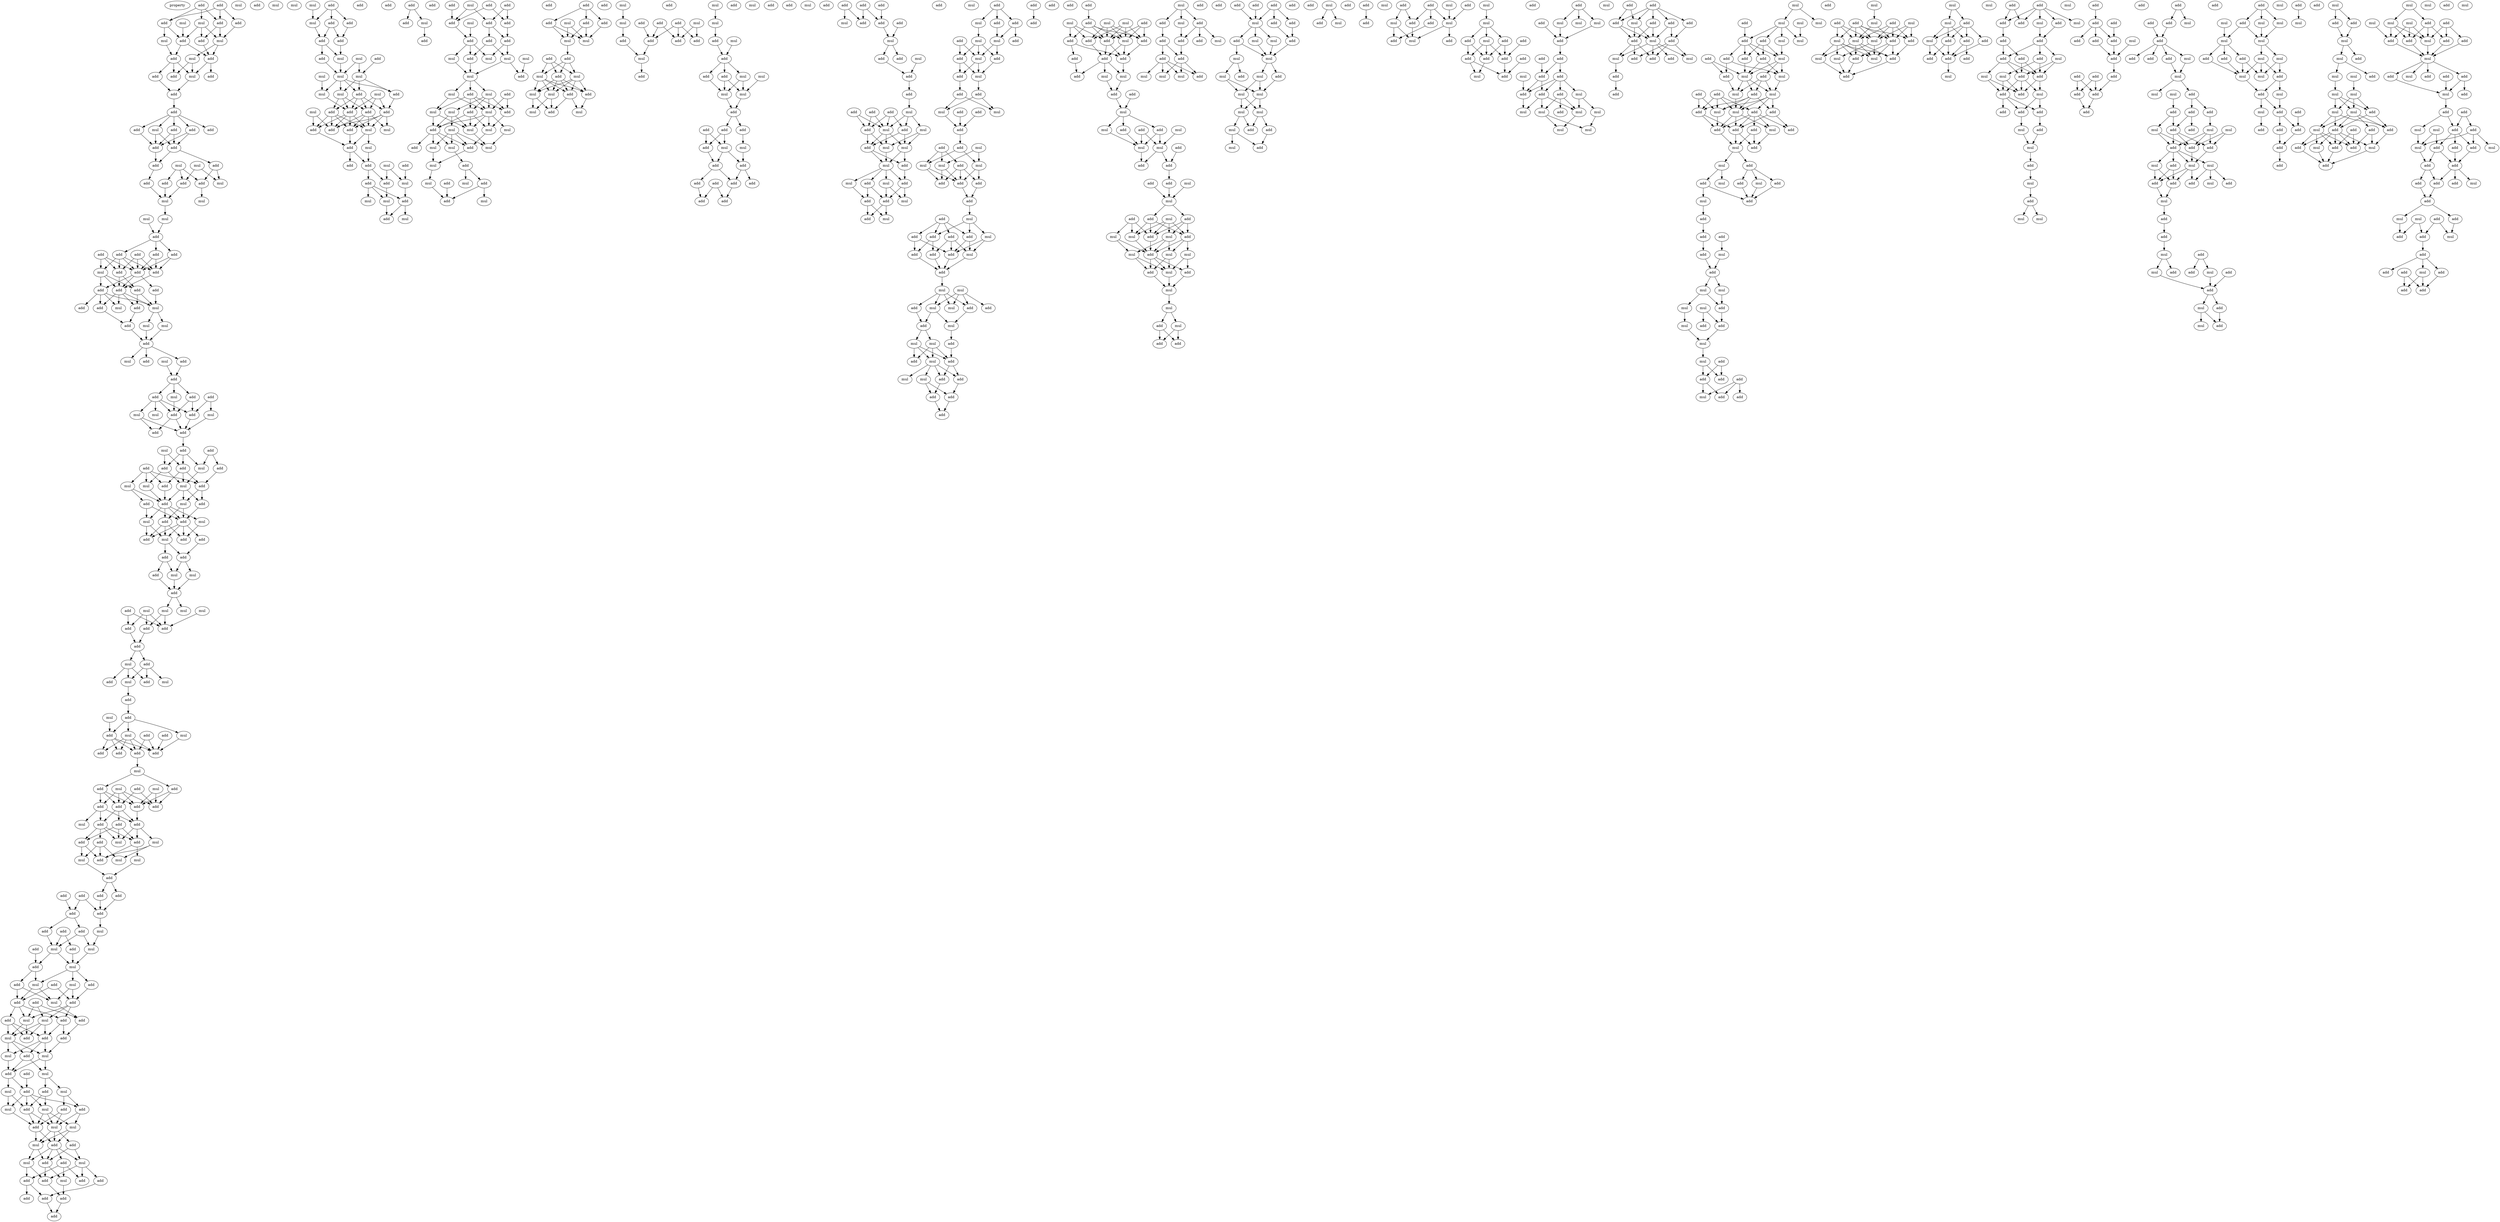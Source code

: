 digraph {
    node [fontcolor=black]
    property [mul=2,lf=1.1]
    0 [ label = add ];
    1 [ label = add ];
    2 [ label = mul ];
    3 [ label = add ];
    4 [ label = add ];
    5 [ label = mul ];
    6 [ label = add ];
    7 [ label = add ];
    8 [ label = mul ];
    9 [ label = mul ];
    10 [ label = add ];
    11 [ label = mul ];
    12 [ label = add ];
    13 [ label = add ];
    14 [ label = add ];
    15 [ label = mul ];
    16 [ label = add ];
    17 [ label = add ];
    18 [ label = add ];
    19 [ label = add ];
    20 [ label = mul ];
    21 [ label = add ];
    22 [ label = add ];
    23 [ label = add ];
    24 [ label = add ];
    25 [ label = add ];
    26 [ label = add ];
    27 [ label = add ];
    28 [ label = add ];
    29 [ label = mul ];
    30 [ label = mul ];
    31 [ label = add ];
    32 [ label = add ];
    33 [ label = add ];
    34 [ label = mul ];
    35 [ label = add ];
    36 [ label = mul ];
    37 [ label = mul ];
    38 [ label = mul ];
    39 [ label = mul ];
    40 [ label = mul ];
    41 [ label = add ];
    42 [ label = add ];
    43 [ label = add ];
    44 [ label = add ];
    45 [ label = add ];
    46 [ label = add ];
    47 [ label = add ];
    48 [ label = add ];
    49 [ label = mul ];
    50 [ label = add ];
    51 [ label = add ];
    52 [ label = add ];
    53 [ label = add ];
    54 [ label = add ];
    55 [ label = add ];
    56 [ label = mul ];
    57 [ label = add ];
    58 [ label = mul ];
    59 [ label = add ];
    60 [ label = add ];
    61 [ label = mul ];
    62 [ label = mul ];
    63 [ label = add ];
    64 [ label = add ];
    65 [ label = add ];
    66 [ label = add ];
    67 [ label = mul ];
    68 [ label = mul ];
    69 [ label = add ];
    70 [ label = mul ];
    71 [ label = add ];
    72 [ label = add ];
    73 [ label = add ];
    74 [ label = add ];
    75 [ label = mul ];
    76 [ label = mul ];
    77 [ label = add ];
    78 [ label = mul ];
    79 [ label = add ];
    80 [ label = add ];
    81 [ label = add ];
    82 [ label = mul ];
    83 [ label = add ];
    84 [ label = add ];
    85 [ label = add ];
    86 [ label = mul ];
    87 [ label = add ];
    88 [ label = add ];
    89 [ label = mul ];
    90 [ label = mul ];
    91 [ label = add ];
    92 [ label = mul ];
    93 [ label = add ];
    94 [ label = mul ];
    95 [ label = add ];
    96 [ label = add ];
    97 [ label = add ];
    98 [ label = add ];
    99 [ label = add ];
    100 [ label = mul ];
    101 [ label = mul ];
    102 [ label = add ];
    103 [ label = mul ];
    104 [ label = add ];
    105 [ label = add ];
    106 [ label = add ];
    107 [ label = add ];
    108 [ label = mul ];
    109 [ label = add ];
    110 [ label = mul ];
    111 [ label = add ];
    112 [ label = mul ];
    113 [ label = mul ];
    114 [ label = add ];
    115 [ label = mul ];
    116 [ label = mul ];
    117 [ label = add ];
    118 [ label = add ];
    119 [ label = add ];
    120 [ label = add ];
    121 [ label = add ];
    122 [ label = mul ];
    123 [ label = mul ];
    124 [ label = add ];
    125 [ label = mul ];
    126 [ label = add ];
    127 [ label = add ];
    128 [ label = add ];
    129 [ label = mul ];
    130 [ label = mul ];
    131 [ label = add ];
    132 [ label = mul ];
    133 [ label = add ];
    134 [ label = add ];
    135 [ label = add ];
    136 [ label = add ];
    137 [ label = add ];
    138 [ label = add ];
    139 [ label = mul ];
    140 [ label = mul ];
    141 [ label = mul ];
    142 [ label = add ];
    143 [ label = add ];
    144 [ label = add ];
    145 [ label = add ];
    146 [ label = add ];
    147 [ label = add ];
    148 [ label = add ];
    149 [ label = add ];
    150 [ label = add ];
    151 [ label = mul ];
    152 [ label = add ];
    153 [ label = mul ];
    154 [ label = add ];
    155 [ label = add ];
    156 [ label = add ];
    157 [ label = mul ];
    158 [ label = mul ];
    159 [ label = mul ];
    160 [ label = add ];
    161 [ label = mul ];
    162 [ label = add ];
    163 [ label = mul ];
    164 [ label = add ];
    165 [ label = add ];
    166 [ label = add ];
    167 [ label = add ];
    168 [ label = add ];
    169 [ label = add ];
    170 [ label = mul ];
    171 [ label = add ];
    172 [ label = add ];
    173 [ label = add ];
    174 [ label = mul ];
    175 [ label = mul ];
    176 [ label = mul ];
    177 [ label = add ];
    178 [ label = add ];
    179 [ label = add ];
    180 [ label = mul ];
    181 [ label = mul ];
    182 [ label = add ];
    183 [ label = add ];
    184 [ label = mul ];
    185 [ label = add ];
    186 [ label = mul ];
    187 [ label = add ];
    188 [ label = add ];
    189 [ label = add ];
    190 [ label = mul ];
    191 [ label = add ];
    192 [ label = add ];
    193 [ label = mul ];
    194 [ label = add ];
    195 [ label = add ];
    196 [ label = mul ];
    197 [ label = add ];
    198 [ label = add ];
    199 [ label = mul ];
    200 [ label = add ];
    201 [ label = mul ];
    202 [ label = add ];
    203 [ label = mul ];
    204 [ label = add ];
    205 [ label = mul ];
    206 [ label = add ];
    207 [ label = add ];
    208 [ label = mul ];
    209 [ label = mul ];
    210 [ label = add ];
    211 [ label = mul ];
    212 [ label = add ];
    213 [ label = add ];
    214 [ label = mul ];
    215 [ label = add ];
    216 [ label = mul ];
    217 [ label = mul ];
    218 [ label = add ];
    219 [ label = add ];
    220 [ label = mul ];
    221 [ label = add ];
    222 [ label = add ];
    223 [ label = mul ];
    224 [ label = mul ];
    225 [ label = add ];
    226 [ label = add ];
    227 [ label = add ];
    228 [ label = add ];
    229 [ label = add ];
    230 [ label = add ];
    231 [ label = add ];
    232 [ label = add ];
    233 [ label = mul ];
    234 [ label = add ];
    235 [ label = mul ];
    236 [ label = add ];
    237 [ label = add ];
    238 [ label = add ];
    239 [ label = add ];
    240 [ label = mul ];
    241 [ label = mul ];
    242 [ label = add ];
    243 [ label = add ];
    244 [ label = mul ];
    245 [ label = mul ];
    246 [ label = mul ];
    247 [ label = mul ];
    248 [ label = mul ];
    249 [ label = add ];
    250 [ label = mul ];
    251 [ label = add ];
    252 [ label = add ];
    253 [ label = mul ];
    254 [ label = add ];
    255 [ label = add ];
    256 [ label = add ];
    257 [ label = add ];
    258 [ label = add ];
    259 [ label = add ];
    260 [ label = mul ];
    261 [ label = mul ];
    262 [ label = add ];
    263 [ label = mul ];
    264 [ label = add ];
    265 [ label = mul ];
    266 [ label = add ];
    267 [ label = add ];
    268 [ label = mul ];
    269 [ label = add ];
    270 [ label = add ];
    271 [ label = add ];
    272 [ label = mul ];
    273 [ label = mul ];
    274 [ label = add ];
    275 [ label = mul ];
    276 [ label = add ];
    277 [ label = add ];
    278 [ label = add ];
    279 [ label = add ];
    280 [ label = add ];
    281 [ label = mul ];
    282 [ label = add ];
    283 [ label = add ];
    284 [ label = mul ];
    285 [ label = add ];
    286 [ label = add ];
    287 [ label = add ];
    288 [ label = add ];
    289 [ label = mul ];
    290 [ label = add ];
    291 [ label = add ];
    292 [ label = add ];
    293 [ label = add ];
    294 [ label = add ];
    295 [ label = mul ];
    296 [ label = mul ];
    297 [ label = mul ];
    298 [ label = mul ];
    299 [ label = mul ];
    300 [ label = add ];
    301 [ label = add ];
    302 [ label = mul ];
    303 [ label = add ];
    304 [ label = mul ];
    305 [ label = mul ];
    306 [ label = add ];
    307 [ label = mul ];
    308 [ label = mul ];
    309 [ label = add ];
    310 [ label = mul ];
    311 [ label = add ];
    312 [ label = mul ];
    313 [ label = mul ];
    314 [ label = mul ];
    315 [ label = mul ];
    316 [ label = add ];
    317 [ label = mul ];
    318 [ label = add ];
    319 [ label = mul ];
    320 [ label = add ];
    321 [ label = mul ];
    322 [ label = add ];
    323 [ label = add ];
    324 [ label = add ];
    325 [ label = mul ];
    326 [ label = mul ];
    327 [ label = add ];
    328 [ label = mul ];
    329 [ label = add ];
    330 [ label = add ];
    331 [ label = mul ];
    332 [ label = add ];
    333 [ label = add ];
    334 [ label = add ];
    335 [ label = mul ];
    336 [ label = mul ];
    337 [ label = add ];
    338 [ label = add ];
    339 [ label = mul ];
    340 [ label = add ];
    341 [ label = mul ];
    342 [ label = mul ];
    343 [ label = add ];
    344 [ label = mul ];
    345 [ label = add ];
    346 [ label = mul ];
    347 [ label = add ];
    348 [ label = mul ];
    349 [ label = mul ];
    350 [ label = add ];
    351 [ label = add ];
    352 [ label = mul ];
    353 [ label = mul ];
    354 [ label = add ];
    355 [ label = add ];
    356 [ label = add ];
    357 [ label = add ];
    358 [ label = add ];
    359 [ label = mul ];
    360 [ label = add ];
    361 [ label = add ];
    362 [ label = mul ];
    363 [ label = add ];
    364 [ label = mul ];
    365 [ label = add ];
    366 [ label = mul ];
    367 [ label = add ];
    368 [ label = mul ];
    369 [ label = add ];
    370 [ label = add ];
    371 [ label = mul ];
    372 [ label = add ];
    373 [ label = add ];
    374 [ label = mul ];
    375 [ label = mul ];
    376 [ label = mul ];
    377 [ label = add ];
    378 [ label = add ];
    379 [ label = add ];
    380 [ label = add ];
    381 [ label = mul ];
    382 [ label = add ];
    383 [ label = mul ];
    384 [ label = add ];
    385 [ label = add ];
    386 [ label = add ];
    387 [ label = add ];
    388 [ label = add ];
    389 [ label = add ];
    390 [ label = add ];
    391 [ label = add ];
    392 [ label = mul ];
    393 [ label = add ];
    394 [ label = add ];
    395 [ label = add ];
    396 [ label = add ];
    397 [ label = add ];
    398 [ label = mul ];
    399 [ label = add ];
    400 [ label = add ];
    401 [ label = mul ];
    402 [ label = add ];
    403 [ label = add ];
    404 [ label = add ];
    405 [ label = mul ];
    406 [ label = mul ];
    407 [ label = add ];
    408 [ label = add ];
    409 [ label = add ];
    410 [ label = mul ];
    411 [ label = add ];
    412 [ label = add ];
    413 [ label = mul ];
    414 [ label = mul ];
    415 [ label = add ];
    416 [ label = add ];
    417 [ label = mul ];
    418 [ label = add ];
    419 [ label = mul ];
    420 [ label = add ];
    421 [ label = mul ];
    422 [ label = add ];
    423 [ label = mul ];
    424 [ label = mul ];
    425 [ label = add ];
    426 [ label = add ];
    427 [ label = mul ];
    428 [ label = add ];
    429 [ label = add ];
    430 [ label = mul ];
    431 [ label = add ];
    432 [ label = add ];
    433 [ label = mul ];
    434 [ label = add ];
    435 [ label = mul ];
    436 [ label = mul ];
    437 [ label = add ];
    438 [ label = add ];
    439 [ label = add ];
    440 [ label = mul ];
    441 [ label = add ];
    442 [ label = mul ];
    443 [ label = add ];
    444 [ label = add ];
    445 [ label = add ];
    446 [ label = add ];
    447 [ label = add ];
    448 [ label = add ];
    449 [ label = mul ];
    450 [ label = mul ];
    451 [ label = add ];
    452 [ label = add ];
    453 [ label = add ];
    454 [ label = add ];
    455 [ label = add ];
    456 [ label = mul ];
    457 [ label = mul ];
    458 [ label = add ];
    459 [ label = add ];
    460 [ label = mul ];
    461 [ label = mul ];
    462 [ label = add ];
    463 [ label = add ];
    464 [ label = add ];
    465 [ label = add ];
    466 [ label = add ];
    467 [ label = mul ];
    468 [ label = add ];
    469 [ label = mul ];
    470 [ label = add ];
    471 [ label = add ];
    472 [ label = add ];
    473 [ label = add ];
    474 [ label = add ];
    475 [ label = add ];
    476 [ label = mul ];
    477 [ label = add ];
    478 [ label = mul ];
    479 [ label = mul ];
    480 [ label = add ];
    481 [ label = mul ];
    482 [ label = mul ];
    483 [ label = add ];
    484 [ label = add ];
    485 [ label = add ];
    486 [ label = mul ];
    487 [ label = add ];
    488 [ label = mul ];
    489 [ label = mul ];
    490 [ label = add ];
    491 [ label = mul ];
    492 [ label = add ];
    493 [ label = add ];
    494 [ label = add ];
    495 [ label = mul ];
    496 [ label = mul ];
    497 [ label = add ];
    498 [ label = add ];
    499 [ label = add ];
    500 [ label = add ];
    501 [ label = mul ];
    502 [ label = add ];
    503 [ label = mul ];
    504 [ label = mul ];
    505 [ label = add ];
    506 [ label = add ];
    507 [ label = mul ];
    508 [ label = add ];
    509 [ label = add ];
    510 [ label = add ];
    511 [ label = add ];
    512 [ label = add ];
    513 [ label = add ];
    514 [ label = mul ];
    515 [ label = mul ];
    516 [ label = add ];
    517 [ label = add ];
    518 [ label = add ];
    519 [ label = mul ];
    520 [ label = add ];
    521 [ label = add ];
    522 [ label = mul ];
    523 [ label = mul ];
    524 [ label = add ];
    525 [ label = mul ];
    526 [ label = mul ];
    527 [ label = add ];
    528 [ label = add ];
    529 [ label = add ];
    530 [ label = add ];
    531 [ label = add ];
    532 [ label = mul ];
    533 [ label = mul ];
    534 [ label = add ];
    535 [ label = add ];
    536 [ label = add ];
    537 [ label = mul ];
    538 [ label = add ];
    539 [ label = mul ];
    540 [ label = mul ];
    541 [ label = add ];
    542 [ label = mul ];
    543 [ label = mul ];
    544 [ label = mul ];
    545 [ label = mul ];
    546 [ label = add ];
    547 [ label = add ];
    548 [ label = mul ];
    549 [ label = add ];
    550 [ label = mul ];
    551 [ label = mul ];
    552 [ label = add ];
    553 [ label = mul ];
    554 [ label = add ];
    555 [ label = add ];
    556 [ label = mul ];
    557 [ label = mul ];
    558 [ label = add ];
    559 [ label = add ];
    560 [ label = add ];
    561 [ label = mul ];
    562 [ label = add ];
    563 [ label = add ];
    564 [ label = add ];
    565 [ label = add ];
    566 [ label = add ];
    567 [ label = mul ];
    568 [ label = mul ];
    569 [ label = mul ];
    570 [ label = add ];
    571 [ label = add ];
    572 [ label = add ];
    573 [ label = add ];
    574 [ label = add ];
    575 [ label = add ];
    576 [ label = add ];
    577 [ label = add ];
    578 [ label = mul ];
    579 [ label = add ];
    580 [ label = mul ];
    581 [ label = add ];
    582 [ label = mul ];
    583 [ label = mul ];
    584 [ label = mul ];
    585 [ label = add ];
    586 [ label = mul ];
    587 [ label = mul ];
    588 [ label = add ];
    589 [ label = mul ];
    590 [ label = mul ];
    591 [ label = mul ];
    592 [ label = mul ];
    593 [ label = mul ];
    594 [ label = add ];
    595 [ label = add ];
    596 [ label = add ];
    597 [ label = mul ];
    598 [ label = add ];
    599 [ label = mul ];
    600 [ label = add ];
    601 [ label = add ];
    602 [ label = mul ];
    603 [ label = add ];
    604 [ label = add ];
    605 [ label = mul ];
    606 [ label = add ];
    607 [ label = add ];
    608 [ label = mul ];
    609 [ label = add ];
    610 [ label = add ];
    611 [ label = mul ];
    612 [ label = mul ];
    613 [ label = add ];
    614 [ label = mul ];
    615 [ label = mul ];
    616 [ label = add ];
    617 [ label = add ];
    618 [ label = add ];
    619 [ label = mul ];
    620 [ label = add ];
    621 [ label = add ];
    622 [ label = mul ];
    623 [ label = add ];
    624 [ label = add ];
    625 [ label = add ];
    626 [ label = add ];
    627 [ label = add ];
    628 [ label = mul ];
    629 [ label = add ];
    630 [ label = add ];
    631 [ label = mul ];
    632 [ label = mul ];
    633 [ label = add ];
    634 [ label = mul ];
    635 [ label = mul ];
    636 [ label = add ];
    637 [ label = add ];
    638 [ label = add ];
    639 [ label = mul ];
    640 [ label = add ];
    641 [ label = add ];
    642 [ label = add ];
    643 [ label = add ];
    644 [ label = add ];
    645 [ label = mul ];
    646 [ label = add ];
    647 [ label = mul ];
    648 [ label = mul ];
    649 [ label = mul ];
    650 [ label = mul ];
    651 [ label = mul ];
    652 [ label = mul ];
    653 [ label = add ];
    654 [ label = add ];
    655 [ label = add ];
    656 [ label = mul ];
    657 [ label = add ];
    658 [ label = add ];
    659 [ label = add ];
    660 [ label = mul ];
    661 [ label = add ];
    662 [ label = add ];
    663 [ label = add ];
    664 [ label = mul ];
    665 [ label = add ];
    666 [ label = add ];
    667 [ label = mul ];
    668 [ label = add ];
    669 [ label = mul ];
    670 [ label = add ];
    671 [ label = mul ];
    672 [ label = mul ];
    673 [ label = mul ];
    674 [ label = add ];
    675 [ label = add ];
    676 [ label = add ];
    677 [ label = mul ];
    678 [ label = mul ];
    679 [ label = add ];
    680 [ label = add ];
    681 [ label = mul ];
    682 [ label = add ];
    683 [ label = add ];
    684 [ label = mul ];
    685 [ label = add ];
    686 [ label = add ];
    687 [ label = mul ];
    688 [ label = add ];
    689 [ label = add ];
    690 [ label = mul ];
    691 [ label = mul ];
    692 [ label = add ];
    693 [ label = add ];
    694 [ label = mul ];
    695 [ label = mul ];
    696 [ label = add ];
    697 [ label = add ];
    698 [ label = add ];
    699 [ label = add ];
    700 [ label = add ];
    701 [ label = add ];
    702 [ label = mul ];
    703 [ label = add ];
    704 [ label = mul ];
    705 [ label = mul ];
    706 [ label = add ];
    707 [ label = mul ];
    708 [ label = add ];
    709 [ label = add ];
    710 [ label = mul ];
    711 [ label = add ];
    712 [ label = mul ];
    713 [ label = add ];
    714 [ label = add ];
    715 [ label = add ];
    716 [ label = add ];
    717 [ label = add ];
    718 [ label = add ];
    719 [ label = mul ];
    720 [ label = add ];
    721 [ label = mul ];
    722 [ label = mul ];
    723 [ label = add ];
    724 [ label = mul ];
    725 [ label = mul ];
    726 [ label = add ];
    727 [ label = add ];
    728 [ label = mul ];
    729 [ label = mul ];
    730 [ label = mul ];
    731 [ label = add ];
    732 [ label = add ];
    733 [ label = add ];
    734 [ label = add ];
    735 [ label = add ];
    736 [ label = add ];
    737 [ label = mul ];
    738 [ label = mul ];
    739 [ label = add ];
    740 [ label = mul ];
    741 [ label = mul ];
    742 [ label = add ];
    743 [ label = add ];
    744 [ label = mul ];
    745 [ label = add ];
    746 [ label = add ];
    747 [ label = mul ];
    748 [ label = mul ];
    749 [ label = mul ];
    750 [ label = mul ];
    751 [ label = mul ];
    752 [ label = add ];
    753 [ label = add ];
    754 [ label = add ];
    755 [ label = mul ];
    756 [ label = mul ];
    757 [ label = add ];
    758 [ label = add ];
    759 [ label = mul ];
    760 [ label = add ];
    761 [ label = add ];
    762 [ label = add ];
    763 [ label = add ];
    764 [ label = add ];
    765 [ label = mul ];
    766 [ label = mul ];
    767 [ label = add ];
    768 [ label = add ];
    769 [ label = add ];
    770 [ label = add ];
    771 [ label = add ];
    772 [ label = mul ];
    773 [ label = mul ];
    774 [ label = add ];
    775 [ label = add ];
    776 [ label = add ];
    777 [ label = mul ];
    778 [ label = add ];
    779 [ label = add ];
    780 [ label = mul ];
    781 [ label = mul ];
    782 [ label = add ];
    783 [ label = add ];
    784 [ label = mul ];
    785 [ label = add ];
    786 [ label = add ];
    787 [ label = add ];
    788 [ label = add ];
    789 [ label = add ];
    790 [ label = add ];
    791 [ label = mul ];
    792 [ label = mul ];
    793 [ label = mul ];
    794 [ label = add ];
    795 [ label = mul ];
    796 [ label = add ];
    797 [ label = mul ];
    798 [ label = mul ];
    799 [ label = add ];
    800 [ label = add ];
    801 [ label = add ];
    802 [ label = add ];
    803 [ label = add ];
    804 [ label = add ];
    805 [ label = add ];
    806 [ label = mul ];
    807 [ label = add ];
    808 [ label = add ];
    809 [ label = add ];
    810 [ label = add ];
    811 [ label = add ];
    812 [ label = add ];
    813 [ label = add ];
    814 [ label = add ];
    815 [ label = add ];
    816 [ label = add ];
    817 [ label = mul ];
    818 [ label = add ];
    819 [ label = add ];
    820 [ label = add ];
    821 [ label = add ];
    822 [ label = mul ];
    823 [ label = mul ];
    824 [ label = mul ];
    825 [ label = mul ];
    826 [ label = add ];
    827 [ label = add ];
    828 [ label = add ];
    829 [ label = add ];
    830 [ label = mul ];
    831 [ label = mul ];
    832 [ label = add ];
    833 [ label = add ];
    834 [ label = mul ];
    835 [ label = add ];
    836 [ label = add ];
    837 [ label = add ];
    838 [ label = mul ];
    839 [ label = add ];
    840 [ label = mul ];
    841 [ label = mul ];
    842 [ label = mul ];
    843 [ label = add ];
    844 [ label = add ];
    845 [ label = add ];
    846 [ label = add ];
    847 [ label = mul ];
    848 [ label = add ];
    849 [ label = add ];
    850 [ label = mul ];
    851 [ label = add ];
    852 [ label = add ];
    853 [ label = mul ];
    854 [ label = mul ];
    855 [ label = add ];
    856 [ label = add ];
    857 [ label = add ];
    858 [ label = mul ];
    859 [ label = add ];
    860 [ label = add ];
    861 [ label = mul ];
    862 [ label = add ];
    863 [ label = add ];
    864 [ label = mul ];
    865 [ label = mul ];
    866 [ label = mul ];
    867 [ label = add ];
    868 [ label = mul ];
    869 [ label = mul ];
    870 [ label = mul ];
    871 [ label = add ];
    872 [ label = mul ];
    873 [ label = mul ];
    874 [ label = add ];
    875 [ label = add ];
    876 [ label = mul ];
    877 [ label = add ];
    878 [ label = mul ];
    879 [ label = add ];
    880 [ label = mul ];
    881 [ label = add ];
    882 [ label = add ];
    883 [ label = add ];
    884 [ label = mul ];
    885 [ label = add ];
    886 [ label = add ];
    887 [ label = add ];
    888 [ label = add ];
    889 [ label = mul ];
    890 [ label = mul ];
    891 [ label = add ];
    892 [ label = add ];
    893 [ label = add ];
    894 [ label = mul ];
    895 [ label = add ];
    896 [ label = mul ];
    897 [ label = add ];
    898 [ label = add ];
    899 [ label = mul ];
    900 [ label = mul ];
    901 [ label = mul ];
    902 [ label = mul ];
    903 [ label = mul ];
    904 [ label = add ];
    905 [ label = mul ];
    906 [ label = mul ];
    907 [ label = add ];
    908 [ label = add ];
    909 [ label = add ];
    910 [ label = add ];
    911 [ label = add ];
    912 [ label = add ];
    913 [ label = mul ];
    914 [ label = mul ];
    915 [ label = add ];
    916 [ label = add ];
    917 [ label = mul ];
    918 [ label = add ];
    919 [ label = mul ];
    920 [ label = mul ];
    921 [ label = mul ];
    922 [ label = add ];
    923 [ label = add ];
    924 [ label = add ];
    925 [ label = mul ];
    926 [ label = add ];
    927 [ label = add ];
    928 [ label = mul ];
    929 [ label = add ];
    930 [ label = add ];
    931 [ label = add ];
    932 [ label = mul ];
    933 [ label = add ];
    934 [ label = add ];
    935 [ label = mul ];
    936 [ label = add ];
    937 [ label = add ];
    938 [ label = mul ];
    939 [ label = add ];
    940 [ label = mul ];
    941 [ label = add ];
    942 [ label = mul ];
    943 [ label = add ];
    944 [ label = add ];
    945 [ label = mul ];
    946 [ label = add ];
    947 [ label = add ];
    948 [ label = add ];
    949 [ label = add ];
    950 [ label = add ];
    951 [ label = add ];
    952 [ label = mul ];
    953 [ label = mul ];
    954 [ label = add ];
    955 [ label = mul ];
    956 [ label = mul ];
    957 [ label = add ];
    958 [ label = add ];
    959 [ label = add ];
    960 [ label = add ];
    961 [ label = mul ];
    962 [ label = add ];
    963 [ label = add ];
    964 [ label = add ];
    965 [ label = mul ];
    966 [ label = mul ];
    967 [ label = add ];
    968 [ label = add ];
    969 [ label = add ];
    970 [ label = add ];
    0 -> 2 [ name = 0 ];
    0 -> 4 [ name = 1 ];
    0 -> 6 [ name = 2 ];
    1 -> 3 [ name = 3 ];
    1 -> 4 [ name = 4 ];
    1 -> 6 [ name = 5 ];
    2 -> 7 [ name = 6 ];
    2 -> 9 [ name = 7 ];
    2 -> 10 [ name = 8 ];
    3 -> 9 [ name = 9 ];
    4 -> 8 [ name = 10 ];
    4 -> 10 [ name = 11 ];
    5 -> 10 [ name = 12 ];
    6 -> 7 [ name = 13 ];
    6 -> 9 [ name = 14 ];
    7 -> 13 [ name = 15 ];
    8 -> 12 [ name = 16 ];
    9 -> 11 [ name = 17 ];
    9 -> 13 [ name = 18 ];
    10 -> 12 [ name = 19 ];
    10 -> 13 [ name = 20 ];
    11 -> 14 [ name = 21 ];
    11 -> 15 [ name = 22 ];
    12 -> 14 [ name = 23 ];
    12 -> 15 [ name = 24 ];
    12 -> 16 [ name = 25 ];
    13 -> 15 [ name = 26 ];
    13 -> 17 [ name = 27 ];
    15 -> 18 [ name = 28 ];
    16 -> 18 [ name = 29 ];
    18 -> 19 [ name = 30 ];
    19 -> 20 [ name = 31 ];
    19 -> 21 [ name = 32 ];
    19 -> 22 [ name = 33 ];
    19 -> 23 [ name = 34 ];
    19 -> 24 [ name = 35 ];
    20 -> 25 [ name = 36 ];
    20 -> 26 [ name = 37 ];
    22 -> 25 [ name = 38 ];
    22 -> 26 [ name = 39 ];
    23 -> 25 [ name = 40 ];
    24 -> 25 [ name = 41 ];
    24 -> 26 [ name = 42 ];
    25 -> 28 [ name = 43 ];
    26 -> 27 [ name = 44 ];
    26 -> 28 [ name = 45 ];
    27 -> 33 [ name = 46 ];
    27 -> 34 [ name = 47 ];
    28 -> 31 [ name = 48 ];
    29 -> 32 [ name = 49 ];
    29 -> 34 [ name = 50 ];
    30 -> 32 [ name = 51 ];
    30 -> 33 [ name = 52 ];
    30 -> 35 [ name = 53 ];
    31 -> 37 [ name = 54 ];
    32 -> 37 [ name = 55 ];
    33 -> 38 [ name = 56 ];
    35 -> 37 [ name = 57 ];
    37 -> 40 [ name = 58 ];
    39 -> 41 [ name = 59 ];
    40 -> 41 [ name = 60 ];
    41 -> 42 [ name = 61 ];
    41 -> 43 [ name = 62 ];
    41 -> 46 [ name = 63 ];
    42 -> 47 [ name = 64 ];
    42 -> 48 [ name = 65 ];
    42 -> 49 [ name = 66 ];
    42 -> 50 [ name = 67 ];
    43 -> 48 [ name = 68 ];
    43 -> 50 [ name = 69 ];
    44 -> 47 [ name = 70 ];
    44 -> 48 [ name = 71 ];
    44 -> 50 [ name = 72 ];
    45 -> 47 [ name = 73 ];
    45 -> 49 [ name = 74 ];
    45 -> 50 [ name = 75 ];
    46 -> 48 [ name = 76 ];
    46 -> 50 [ name = 77 ];
    47 -> 51 [ name = 78 ];
    47 -> 53 [ name = 79 ];
    48 -> 51 [ name = 80 ];
    49 -> 51 [ name = 81 ];
    49 -> 52 [ name = 82 ];
    49 -> 53 [ name = 83 ];
    50 -> 51 [ name = 84 ];
    50 -> 52 [ name = 85 ];
    50 -> 54 [ name = 86 ];
    51 -> 55 [ name = 87 ];
    51 -> 56 [ name = 88 ];
    51 -> 58 [ name = 89 ];
    51 -> 59 [ name = 90 ];
    52 -> 56 [ name = 91 ];
    52 -> 57 [ name = 92 ];
    52 -> 58 [ name = 93 ];
    52 -> 59 [ name = 94 ];
    53 -> 55 [ name = 95 ];
    53 -> 56 [ name = 96 ];
    54 -> 56 [ name = 97 ];
    55 -> 60 [ name = 98 ];
    56 -> 61 [ name = 99 ];
    56 -> 62 [ name = 100 ];
    59 -> 60 [ name = 101 ];
    60 -> 63 [ name = 102 ];
    61 -> 63 [ name = 103 ];
    62 -> 63 [ name = 104 ];
    63 -> 65 [ name = 105 ];
    63 -> 66 [ name = 106 ];
    63 -> 67 [ name = 107 ];
    66 -> 69 [ name = 108 ];
    68 -> 69 [ name = 109 ];
    69 -> 70 [ name = 110 ];
    69 -> 71 [ name = 111 ];
    69 -> 72 [ name = 112 ];
    70 -> 74 [ name = 113 ];
    71 -> 74 [ name = 114 ];
    71 -> 77 [ name = 115 ];
    72 -> 74 [ name = 116 ];
    72 -> 75 [ name = 117 ];
    72 -> 76 [ name = 118 ];
    72 -> 77 [ name = 119 ];
    73 -> 77 [ name = 120 ];
    73 -> 78 [ name = 121 ];
    74 -> 79 [ name = 122 ];
    74 -> 80 [ name = 123 ];
    76 -> 79 [ name = 124 ];
    76 -> 80 [ name = 125 ];
    77 -> 79 [ name = 126 ];
    78 -> 79 [ name = 127 ];
    79 -> 81 [ name = 128 ];
    81 -> 85 [ name = 129 ];
    81 -> 86 [ name = 130 ];
    81 -> 88 [ name = 131 ];
    82 -> 85 [ name = 132 ];
    82 -> 88 [ name = 133 ];
    83 -> 84 [ name = 134 ];
    83 -> 86 [ name = 135 ];
    84 -> 93 [ name = 136 ];
    85 -> 89 [ name = 137 ];
    85 -> 90 [ name = 138 ];
    86 -> 90 [ name = 139 ];
    87 -> 89 [ name = 140 ];
    87 -> 91 [ name = 141 ];
    87 -> 92 [ name = 142 ];
    87 -> 93 [ name = 143 ];
    88 -> 90 [ name = 144 ];
    88 -> 91 [ name = 145 ];
    88 -> 93 [ name = 146 ];
    89 -> 95 [ name = 147 ];
    90 -> 94 [ name = 148 ];
    90 -> 95 [ name = 149 ];
    90 -> 97 [ name = 150 ];
    91 -> 95 [ name = 151 ];
    92 -> 95 [ name = 152 ];
    92 -> 96 [ name = 153 ];
    93 -> 94 [ name = 154 ];
    93 -> 97 [ name = 155 ];
    94 -> 98 [ name = 156 ];
    94 -> 99 [ name = 157 ];
    95 -> 98 [ name = 158 ];
    95 -> 99 [ name = 159 ];
    95 -> 100 [ name = 160 ];
    95 -> 101 [ name = 161 ];
    96 -> 98 [ name = 162 ];
    96 -> 100 [ name = 163 ];
    97 -> 98 [ name = 164 ];
    98 -> 102 [ name = 165 ];
    98 -> 103 [ name = 166 ];
    98 -> 104 [ name = 167 ];
    98 -> 105 [ name = 168 ];
    99 -> 102 [ name = 169 ];
    99 -> 103 [ name = 170 ];
    99 -> 104 [ name = 171 ];
    100 -> 102 [ name = 172 ];
    100 -> 103 [ name = 173 ];
    101 -> 104 [ name = 174 ];
    103 -> 106 [ name = 175 ];
    103 -> 107 [ name = 176 ];
    105 -> 107 [ name = 177 ];
    106 -> 108 [ name = 178 ];
    106 -> 109 [ name = 179 ];
    107 -> 108 [ name = 180 ];
    107 -> 110 [ name = 181 ];
    108 -> 111 [ name = 182 ];
    109 -> 111 [ name = 183 ];
    110 -> 111 [ name = 184 ];
    111 -> 113 [ name = 185 ];
    111 -> 115 [ name = 186 ];
    112 -> 119 [ name = 187 ];
    114 -> 118 [ name = 188 ];
    114 -> 119 [ name = 189 ];
    115 -> 117 [ name = 190 ];
    115 -> 119 [ name = 191 ];
    116 -> 117 [ name = 192 ];
    116 -> 118 [ name = 193 ];
    116 -> 119 [ name = 194 ];
    117 -> 120 [ name = 195 ];
    118 -> 120 [ name = 196 ];
    120 -> 121 [ name = 197 ];
    120 -> 122 [ name = 198 ];
    121 -> 123 [ name = 199 ];
    121 -> 125 [ name = 200 ];
    121 -> 126 [ name = 201 ];
    122 -> 123 [ name = 202 ];
    122 -> 124 [ name = 203 ];
    122 -> 126 [ name = 204 ];
    123 -> 127 [ name = 205 ];
    127 -> 128 [ name = 206 ];
    128 -> 130 [ name = 207 ];
    128 -> 132 [ name = 208 ];
    128 -> 133 [ name = 209 ];
    129 -> 133 [ name = 210 ];
    130 -> 135 [ name = 211 ];
    130 -> 136 [ name = 212 ];
    130 -> 137 [ name = 213 ];
    130 -> 138 [ name = 214 ];
    131 -> 136 [ name = 215 ];
    132 -> 136 [ name = 216 ];
    133 -> 135 [ name = 217 ];
    133 -> 136 [ name = 218 ];
    133 -> 137 [ name = 219 ];
    133 -> 138 [ name = 220 ];
    134 -> 136 [ name = 221 ];
    134 -> 138 [ name = 222 ];
    138 -> 139 [ name = 223 ];
    139 -> 142 [ name = 224 ];
    139 -> 144 [ name = 225 ];
    140 -> 145 [ name = 226 ];
    140 -> 146 [ name = 227 ];
    140 -> 147 [ name = 228 ];
    140 -> 148 [ name = 229 ];
    141 -> 146 [ name = 230 ];
    141 -> 148 [ name = 231 ];
    142 -> 146 [ name = 232 ];
    142 -> 148 [ name = 233 ];
    143 -> 147 [ name = 234 ];
    143 -> 148 [ name = 235 ];
    144 -> 145 [ name = 236 ];
    144 -> 146 [ name = 237 ];
    144 -> 147 [ name = 238 ];
    145 -> 149 [ name = 239 ];
    145 -> 151 [ name = 240 ];
    145 -> 152 [ name = 241 ];
    146 -> 152 [ name = 242 ];
    147 -> 149 [ name = 243 ];
    147 -> 150 [ name = 244 ];
    147 -> 152 [ name = 245 ];
    149 -> 154 [ name = 246 ];
    149 -> 155 [ name = 247 ];
    149 -> 156 [ name = 248 ];
    149 -> 157 [ name = 249 ];
    150 -> 154 [ name = 250 ];
    150 -> 155 [ name = 251 ];
    150 -> 157 [ name = 252 ];
    152 -> 153 [ name = 253 ];
    152 -> 155 [ name = 254 ];
    152 -> 157 [ name = 255 ];
    153 -> 160 [ name = 256 ];
    153 -> 161 [ name = 257 ];
    154 -> 159 [ name = 258 ];
    154 -> 160 [ name = 259 ];
    155 -> 158 [ name = 260 ];
    155 -> 160 [ name = 261 ];
    156 -> 159 [ name = 262 ];
    156 -> 160 [ name = 263 ];
    156 -> 161 [ name = 264 ];
    158 -> 162 [ name = 265 ];
    159 -> 162 [ name = 266 ];
    162 -> 165 [ name = 267 ];
    162 -> 166 [ name = 268 ];
    164 -> 168 [ name = 269 ];
    164 -> 169 [ name = 270 ];
    165 -> 169 [ name = 271 ];
    166 -> 169 [ name = 272 ];
    167 -> 168 [ name = 273 ];
    168 -> 172 [ name = 274 ];
    168 -> 173 [ name = 275 ];
    169 -> 174 [ name = 276 ];
    171 -> 175 [ name = 277 ];
    171 -> 178 [ name = 278 ];
    172 -> 175 [ name = 279 ];
    172 -> 176 [ name = 280 ];
    173 -> 175 [ name = 281 ];
    174 -> 176 [ name = 282 ];
    175 -> 179 [ name = 283 ];
    175 -> 180 [ name = 284 ];
    176 -> 180 [ name = 285 ];
    177 -> 179 [ name = 286 ];
    178 -> 180 [ name = 287 ];
    179 -> 182 [ name = 288 ];
    179 -> 184 [ name = 289 ];
    180 -> 181 [ name = 290 ];
    180 -> 184 [ name = 291 ];
    180 -> 185 [ name = 292 ];
    181 -> 186 [ name = 293 ];
    181 -> 187 [ name = 294 ];
    182 -> 186 [ name = 295 ];
    182 -> 189 [ name = 296 ];
    183 -> 187 [ name = 297 ];
    183 -> 189 [ name = 298 ];
    184 -> 186 [ name = 299 ];
    184 -> 189 [ name = 300 ];
    185 -> 187 [ name = 301 ];
    186 -> 191 [ name = 302 ];
    187 -> 190 [ name = 303 ];
    187 -> 192 [ name = 304 ];
    187 -> 193 [ name = 305 ];
    188 -> 190 [ name = 306 ];
    188 -> 191 [ name = 307 ];
    188 -> 193 [ name = 308 ];
    189 -> 190 [ name = 309 ];
    189 -> 192 [ name = 310 ];
    189 -> 194 [ name = 311 ];
    190 -> 196 [ name = 312 ];
    190 -> 197 [ name = 313 ];
    191 -> 198 [ name = 314 ];
    192 -> 195 [ name = 315 ];
    192 -> 198 [ name = 316 ];
    193 -> 195 [ name = 317 ];
    193 -> 196 [ name = 318 ];
    193 -> 197 [ name = 319 ];
    194 -> 195 [ name = 320 ];
    194 -> 196 [ name = 321 ];
    194 -> 197 [ name = 322 ];
    195 -> 199 [ name = 323 ];
    195 -> 200 [ name = 324 ];
    195 -> 201 [ name = 325 ];
    196 -> 199 [ name = 326 ];
    196 -> 200 [ name = 327 ];
    196 -> 201 [ name = 328 ];
    198 -> 201 [ name = 329 ];
    199 -> 202 [ name = 330 ];
    200 -> 202 [ name = 331 ];
    200 -> 203 [ name = 332 ];
    201 -> 202 [ name = 333 ];
    201 -> 203 [ name = 334 ];
    202 -> 207 [ name = 335 ];
    202 -> 208 [ name = 336 ];
    203 -> 205 [ name = 337 ];
    203 -> 206 [ name = 338 ];
    204 -> 207 [ name = 339 ];
    205 -> 212 [ name = 340 ];
    205 -> 213 [ name = 341 ];
    206 -> 210 [ name = 342 ];
    206 -> 211 [ name = 343 ];
    207 -> 209 [ name = 344 ];
    207 -> 210 [ name = 345 ];
    207 -> 211 [ name = 346 ];
    207 -> 213 [ name = 347 ];
    208 -> 209 [ name = 348 ];
    208 -> 210 [ name = 349 ];
    209 -> 215 [ name = 350 ];
    210 -> 215 [ name = 351 ];
    210 -> 216 [ name = 352 ];
    211 -> 214 [ name = 353 ];
    211 -> 215 [ name = 354 ];
    211 -> 216 [ name = 355 ];
    212 -> 215 [ name = 356 ];
    212 -> 216 [ name = 357 ];
    213 -> 214 [ name = 358 ];
    213 -> 216 [ name = 359 ];
    214 -> 217 [ name = 360 ];
    214 -> 219 [ name = 361 ];
    215 -> 217 [ name = 362 ];
    215 -> 219 [ name = 363 ];
    216 -> 217 [ name = 364 ];
    216 -> 218 [ name = 365 ];
    216 -> 219 [ name = 366 ];
    217 -> 220 [ name = 367 ];
    217 -> 222 [ name = 368 ];
    218 -> 222 [ name = 369 ];
    218 -> 223 [ name = 370 ];
    219 -> 220 [ name = 371 ];
    219 -> 221 [ name = 372 ];
    219 -> 222 [ name = 373 ];
    219 -> 223 [ name = 374 ];
    220 -> 225 [ name = 375 ];
    220 -> 227 [ name = 376 ];
    221 -> 224 [ name = 377 ];
    221 -> 225 [ name = 378 ];
    221 -> 228 [ name = 379 ];
    222 -> 224 [ name = 380 ];
    222 -> 227 [ name = 381 ];
    223 -> 226 [ name = 382 ];
    223 -> 227 [ name = 383 ];
    223 -> 228 [ name = 384 ];
    224 -> 231 [ name = 385 ];
    225 -> 229 [ name = 386 ];
    225 -> 230 [ name = 387 ];
    226 -> 230 [ name = 388 ];
    227 -> 231 [ name = 389 ];
    230 -> 232 [ name = 390 ];
    231 -> 232 [ name = 391 ];
    233 -> 235 [ name = 392 ];
    234 -> 235 [ name = 393 ];
    234 -> 236 [ name = 394 ];
    234 -> 237 [ name = 395 ];
    235 -> 238 [ name = 396 ];
    236 -> 238 [ name = 397 ];
    236 -> 239 [ name = 398 ];
    237 -> 239 [ name = 399 ];
    238 -> 240 [ name = 400 ];
    238 -> 242 [ name = 401 ];
    239 -> 240 [ name = 402 ];
    240 -> 245 [ name = 403 ];
    241 -> 245 [ name = 404 ];
    241 -> 246 [ name = 405 ];
    242 -> 245 [ name = 406 ];
    243 -> 246 [ name = 407 ];
    244 -> 247 [ name = 408 ];
    245 -> 247 [ name = 409 ];
    245 -> 248 [ name = 410 ];
    245 -> 249 [ name = 411 ];
    245 -> 251 [ name = 412 ];
    246 -> 248 [ name = 413 ];
    246 -> 249 [ name = 414 ];
    246 -> 251 [ name = 415 ];
    247 -> 256 [ name = 416 ];
    248 -> 254 [ name = 417 ];
    248 -> 255 [ name = 418 ];
    248 -> 256 [ name = 419 ];
    249 -> 252 [ name = 420 ];
    249 -> 254 [ name = 421 ];
    249 -> 255 [ name = 422 ];
    249 -> 256 [ name = 423 ];
    250 -> 252 [ name = 424 ];
    250 -> 254 [ name = 425 ];
    250 -> 256 [ name = 426 ];
    251 -> 252 [ name = 427 ];
    252 -> 258 [ name = 428 ];
    252 -> 259 [ name = 429 ];
    252 -> 260 [ name = 430 ];
    252 -> 261 [ name = 431 ];
    253 -> 257 [ name = 432 ];
    253 -> 258 [ name = 433 ];
    254 -> 258 [ name = 434 ];
    254 -> 259 [ name = 435 ];
    254 -> 260 [ name = 436 ];
    254 -> 261 [ name = 437 ];
    255 -> 257 [ name = 438 ];
    255 -> 258 [ name = 439 ];
    255 -> 259 [ name = 440 ];
    255 -> 261 [ name = 441 ];
    256 -> 257 [ name = 442 ];
    256 -> 258 [ name = 443 ];
    256 -> 259 [ name = 444 ];
    256 -> 261 [ name = 445 ];
    257 -> 262 [ name = 446 ];
    259 -> 262 [ name = 447 ];
    261 -> 262 [ name = 448 ];
    261 -> 263 [ name = 449 ];
    262 -> 264 [ name = 450 ];
    262 -> 267 [ name = 451 ];
    263 -> 267 [ name = 452 ];
    265 -> 268 [ name = 453 ];
    265 -> 270 [ name = 454 ];
    266 -> 268 [ name = 455 ];
    267 -> 269 [ name = 456 ];
    267 -> 270 [ name = 457 ];
    268 -> 274 [ name = 458 ];
    269 -> 272 [ name = 459 ];
    269 -> 273 [ name = 460 ];
    269 -> 274 [ name = 461 ];
    270 -> 273 [ name = 462 ];
    273 -> 277 [ name = 463 ];
    274 -> 275 [ name = 464 ];
    274 -> 277 [ name = 465 ];
    278 -> 280 [ name = 466 ];
    278 -> 281 [ name = 467 ];
    281 -> 282 [ name = 468 ];
    283 -> 287 [ name = 469 ];
    283 -> 290 [ name = 470 ];
    284 -> 288 [ name = 471 ];
    284 -> 290 [ name = 472 ];
    285 -> 287 [ name = 473 ];
    285 -> 288 [ name = 474 ];
    286 -> 288 [ name = 475 ];
    287 -> 293 [ name = 476 ];
    288 -> 291 [ name = 477 ];
    289 -> 291 [ name = 478 ];
    290 -> 292 [ name = 479 ];
    290 -> 293 [ name = 480 ];
    291 -> 294 [ name = 481 ];
    291 -> 297 [ name = 482 ];
    291 -> 298 [ name = 483 ];
    292 -> 294 [ name = 484 ];
    292 -> 295 [ name = 485 ];
    293 -> 295 [ name = 486 ];
    293 -> 298 [ name = 487 ];
    294 -> 299 [ name = 488 ];
    295 -> 299 [ name = 489 ];
    295 -> 300 [ name = 490 ];
    296 -> 300 [ name = 491 ];
    297 -> 299 [ name = 492 ];
    299 -> 302 [ name = 493 ];
    299 -> 303 [ name = 494 ];
    299 -> 304 [ name = 495 ];
    301 -> 308 [ name = 496 ];
    301 -> 309 [ name = 497 ];
    302 -> 306 [ name = 498 ];
    302 -> 307 [ name = 499 ];
    302 -> 308 [ name = 500 ];
    302 -> 309 [ name = 501 ];
    303 -> 305 [ name = 502 ];
    303 -> 306 [ name = 503 ];
    303 -> 308 [ name = 504 ];
    303 -> 309 [ name = 505 ];
    304 -> 305 [ name = 506 ];
    304 -> 308 [ name = 507 ];
    305 -> 311 [ name = 508 ];
    305 -> 312 [ name = 509 ];
    306 -> 311 [ name = 510 ];
    306 -> 312 [ name = 511 ];
    306 -> 313 [ name = 512 ];
    307 -> 310 [ name = 513 ];
    307 -> 311 [ name = 514 ];
    307 -> 312 [ name = 515 ];
    308 -> 311 [ name = 516 ];
    308 -> 312 [ name = 517 ];
    308 -> 313 [ name = 518 ];
    308 -> 314 [ name = 519 ];
    309 -> 313 [ name = 520 ];
    310 -> 315 [ name = 521 ];
    310 -> 316 [ name = 522 ];
    310 -> 317 [ name = 523 ];
    310 -> 319 [ name = 524 ];
    311 -> 315 [ name = 525 ];
    311 -> 316 [ name = 526 ];
    311 -> 318 [ name = 527 ];
    311 -> 319 [ name = 528 ];
    312 -> 317 [ name = 529 ];
    313 -> 316 [ name = 530 ];
    314 -> 317 [ name = 531 ];
    315 -> 320 [ name = 532 ];
    316 -> 321 [ name = 533 ];
    319 -> 321 [ name = 534 ];
    320 -> 324 [ name = 535 ];
    320 -> 326 [ name = 536 ];
    321 -> 325 [ name = 537 ];
    322 -> 327 [ name = 538 ];
    324 -> 327 [ name = 539 ];
    324 -> 328 [ name = 540 ];
    325 -> 327 [ name = 541 ];
    329 -> 330 [ name = 542 ];
    329 -> 332 [ name = 543 ];
    329 -> 334 [ name = 544 ];
    330 -> 335 [ name = 545 ];
    330 -> 336 [ name = 546 ];
    331 -> 335 [ name = 547 ];
    331 -> 336 [ name = 548 ];
    332 -> 335 [ name = 549 ];
    332 -> 336 [ name = 550 ];
    334 -> 336 [ name = 551 ];
    335 -> 338 [ name = 552 ];
    337 -> 339 [ name = 553 ];
    337 -> 340 [ name = 554 ];
    337 -> 341 [ name = 555 ];
    338 -> 339 [ name = 556 ];
    338 -> 340 [ name = 557 ];
    338 -> 341 [ name = 558 ];
    339 -> 342 [ name = 559 ];
    339 -> 343 [ name = 560 ];
    339 -> 344 [ name = 561 ];
    339 -> 345 [ name = 562 ];
    340 -> 342 [ name = 563 ];
    340 -> 343 [ name = 564 ];
    340 -> 344 [ name = 565 ];
    340 -> 345 [ name = 566 ];
    341 -> 342 [ name = 567 ];
    341 -> 343 [ name = 568 ];
    341 -> 344 [ name = 569 ];
    341 -> 345 [ name = 570 ];
    342 -> 347 [ name = 571 ];
    342 -> 348 [ name = 572 ];
    343 -> 346 [ name = 573 ];
    344 -> 347 [ name = 574 ];
    344 -> 348 [ name = 575 ];
    345 -> 346 [ name = 576 ];
    345 -> 347 [ name = 577 ];
    349 -> 353 [ name = 578 ];
    350 -> 356 [ name = 579 ];
    351 -> 356 [ name = 580 ];
    351 -> 357 [ name = 581 ];
    352 -> 357 [ name = 582 ];
    352 -> 358 [ name = 583 ];
    353 -> 355 [ name = 584 ];
    354 -> 356 [ name = 585 ];
    354 -> 357 [ name = 586 ];
    354 -> 358 [ name = 587 ];
    355 -> 359 [ name = 588 ];
    356 -> 359 [ name = 589 ];
    359 -> 361 [ name = 590 ];
    362 -> 364 [ name = 591 ];
    364 -> 365 [ name = 592 ];
    365 -> 369 [ name = 593 ];
    368 -> 369 [ name = 594 ];
    369 -> 372 [ name = 595 ];
    369 -> 373 [ name = 596 ];
    369 -> 374 [ name = 597 ];
    371 -> 376 [ name = 598 ];
    372 -> 375 [ name = 599 ];
    373 -> 375 [ name = 600 ];
    373 -> 376 [ name = 601 ];
    374 -> 375 [ name = 602 ];
    374 -> 376 [ name = 603 ];
    375 -> 377 [ name = 604 ];
    376 -> 377 [ name = 605 ];
    377 -> 378 [ name = 606 ];
    377 -> 379 [ name = 607 ];
    378 -> 381 [ name = 608 ];
    379 -> 382 [ name = 609 ];
    379 -> 383 [ name = 610 ];
    380 -> 382 [ name = 611 ];
    380 -> 383 [ name = 612 ];
    381 -> 385 [ name = 613 ];
    382 -> 384 [ name = 614 ];
    383 -> 384 [ name = 615 ];
    383 -> 385 [ name = 616 ];
    384 -> 386 [ name = 617 ];
    384 -> 387 [ name = 618 ];
    385 -> 387 [ name = 619 ];
    385 -> 389 [ name = 620 ];
    386 -> 391 [ name = 621 ];
    387 -> 390 [ name = 622 ];
    388 -> 390 [ name = 623 ];
    388 -> 391 [ name = 624 ];
    394 -> 397 [ name = 625 ];
    394 -> 398 [ name = 626 ];
    395 -> 397 [ name = 627 ];
    395 -> 400 [ name = 628 ];
    396 -> 400 [ name = 629 ];
    399 -> 401 [ name = 630 ];
    400 -> 401 [ name = 631 ];
    401 -> 402 [ name = 632 ];
    401 -> 403 [ name = 633 ];
    402 -> 407 [ name = 634 ];
    406 -> 407 [ name = 635 ];
    407 -> 408 [ name = 636 ];
    408 -> 410 [ name = 637 ];
    409 -> 413 [ name = 638 ];
    409 -> 416 [ name = 639 ];
    410 -> 413 [ name = 640 ];
    410 -> 414 [ name = 641 ];
    410 -> 415 [ name = 642 ];
    411 -> 413 [ name = 643 ];
    411 -> 415 [ name = 644 ];
    411 -> 416 [ name = 645 ];
    412 -> 413 [ name = 646 ];
    412 -> 416 [ name = 647 ];
    413 -> 417 [ name = 648 ];
    413 -> 418 [ name = 649 ];
    413 -> 419 [ name = 650 ];
    414 -> 417 [ name = 651 ];
    414 -> 419 [ name = 652 ];
    415 -> 417 [ name = 653 ];
    415 -> 418 [ name = 654 ];
    416 -> 418 [ name = 655 ];
    416 -> 419 [ name = 656 ];
    417 -> 420 [ name = 657 ];
    417 -> 421 [ name = 658 ];
    418 -> 420 [ name = 659 ];
    418 -> 421 [ name = 660 ];
    419 -> 421 [ name = 661 ];
    420 -> 422 [ name = 662 ];
    421 -> 422 [ name = 663 ];
    421 -> 423 [ name = 664 ];
    421 -> 424 [ name = 665 ];
    421 -> 425 [ name = 666 ];
    422 -> 427 [ name = 667 ];
    422 -> 428 [ name = 668 ];
    423 -> 426 [ name = 669 ];
    424 -> 427 [ name = 670 ];
    424 -> 428 [ name = 671 ];
    425 -> 426 [ name = 672 ];
    425 -> 428 [ name = 673 ];
    426 -> 429 [ name = 674 ];
    426 -> 430 [ name = 675 ];
    428 -> 429 [ name = 676 ];
    428 -> 430 [ name = 677 ];
    431 -> 432 [ name = 678 ];
    431 -> 433 [ name = 679 ];
    431 -> 434 [ name = 680 ];
    432 -> 436 [ name = 681 ];
    433 -> 435 [ name = 682 ];
    434 -> 436 [ name = 683 ];
    434 -> 437 [ name = 684 ];
    435 -> 439 [ name = 685 ];
    435 -> 440 [ name = 686 ];
    435 -> 441 [ name = 687 ];
    436 -> 440 [ name = 688 ];
    436 -> 441 [ name = 689 ];
    438 -> 439 [ name = 690 ];
    438 -> 440 [ name = 691 ];
    439 -> 442 [ name = 692 ];
    439 -> 443 [ name = 693 ];
    440 -> 442 [ name = 694 ];
    440 -> 443 [ name = 695 ];
    441 -> 442 [ name = 696 ];
    442 -> 447 [ name = 697 ];
    443 -> 446 [ name = 698 ];
    444 -> 448 [ name = 699 ];
    446 -> 449 [ name = 700 ];
    446 -> 450 [ name = 701 ];
    447 -> 449 [ name = 702 ];
    447 -> 450 [ name = 703 ];
    449 -> 453 [ name = 704 ];
    451 -> 453 [ name = 705 ];
    452 -> 453 [ name = 706 ];
    453 -> 454 [ name = 707 ];
    454 -> 460 [ name = 708 ];
    454 -> 461 [ name = 709 ];
    455 -> 457 [ name = 710 ];
    455 -> 458 [ name = 711 ];
    455 -> 460 [ name = 712 ];
    456 -> 457 [ name = 713 ];
    456 -> 461 [ name = 714 ];
    457 -> 463 [ name = 715 ];
    457 -> 464 [ name = 716 ];
    458 -> 462 [ name = 717 ];
    458 -> 463 [ name = 718 ];
    458 -> 464 [ name = 719 ];
    460 -> 463 [ name = 720 ];
    460 -> 464 [ name = 721 ];
    461 -> 462 [ name = 722 ];
    461 -> 464 [ name = 723 ];
    462 -> 465 [ name = 724 ];
    464 -> 465 [ name = 725 ];
    465 -> 467 [ name = 726 ];
    466 -> 468 [ name = 727 ];
    466 -> 470 [ name = 728 ];
    466 -> 471 [ name = 729 ];
    466 -> 472 [ name = 730 ];
    467 -> 468 [ name = 731 ];
    467 -> 469 [ name = 732 ];
    467 -> 470 [ name = 733 ];
    468 -> 475 [ name = 734 ];
    468 -> 476 [ name = 735 ];
    469 -> 475 [ name = 736 ];
    469 -> 476 [ name = 737 ];
    470 -> 473 [ name = 738 ];
    470 -> 474 [ name = 739 ];
    471 -> 474 [ name = 740 ];
    471 -> 475 [ name = 741 ];
    472 -> 473 [ name = 742 ];
    472 -> 475 [ name = 743 ];
    472 -> 476 [ name = 744 ];
    473 -> 477 [ name = 745 ];
    474 -> 477 [ name = 746 ];
    475 -> 477 [ name = 747 ];
    476 -> 477 [ name = 748 ];
    477 -> 478 [ name = 749 ];
    478 -> 480 [ name = 750 ];
    478 -> 481 [ name = 751 ];
    478 -> 482 [ name = 752 ];
    478 -> 483 [ name = 753 ];
    479 -> 480 [ name = 754 ];
    479 -> 481 [ name = 755 ];
    479 -> 482 [ name = 756 ];
    479 -> 484 [ name = 757 ];
    480 -> 486 [ name = 758 ];
    482 -> 485 [ name = 759 ];
    482 -> 486 [ name = 760 ];
    483 -> 485 [ name = 761 ];
    485 -> 488 [ name = 762 ];
    485 -> 489 [ name = 763 ];
    486 -> 487 [ name = 764 ];
    487 -> 492 [ name = 765 ];
    488 -> 490 [ name = 766 ];
    488 -> 491 [ name = 767 ];
    488 -> 492 [ name = 768 ];
    489 -> 490 [ name = 769 ];
    489 -> 491 [ name = 770 ];
    489 -> 492 [ name = 771 ];
    491 -> 493 [ name = 772 ];
    491 -> 494 [ name = 773 ];
    491 -> 495 [ name = 774 ];
    491 -> 496 [ name = 775 ];
    492 -> 493 [ name = 776 ];
    492 -> 494 [ name = 777 ];
    493 -> 498 [ name = 778 ];
    494 -> 497 [ name = 779 ];
    496 -> 497 [ name = 780 ];
    496 -> 498 [ name = 781 ];
    497 -> 499 [ name = 782 ];
    498 -> 499 [ name = 783 ];
    500 -> 502 [ name = 784 ];
    501 -> 506 [ name = 785 ];
    501 -> 508 [ name = 786 ];
    501 -> 510 [ name = 787 ];
    502 -> 506 [ name = 788 ];
    502 -> 507 [ name = 789 ];
    502 -> 509 [ name = 790 ];
    502 -> 510 [ name = 791 ];
    503 -> 507 [ name = 792 ];
    503 -> 508 [ name = 793 ];
    503 -> 509 [ name = 794 ];
    503 -> 510 [ name = 795 ];
    504 -> 507 [ name = 796 ];
    504 -> 508 [ name = 797 ];
    504 -> 509 [ name = 798 ];
    504 -> 510 [ name = 799 ];
    505 -> 507 [ name = 800 ];
    505 -> 509 [ name = 801 ];
    505 -> 510 [ name = 802 ];
    506 -> 511 [ name = 803 ];
    506 -> 512 [ name = 804 ];
    507 -> 511 [ name = 805 ];
    507 -> 513 [ name = 806 ];
    508 -> 513 [ name = 807 ];
    509 -> 511 [ name = 808 ];
    510 -> 511 [ name = 809 ];
    510 -> 513 [ name = 810 ];
    511 -> 514 [ name = 811 ];
    512 -> 516 [ name = 812 ];
    513 -> 514 [ name = 813 ];
    513 -> 515 [ name = 814 ];
    513 -> 516 [ name = 815 ];
    514 -> 517 [ name = 816 ];
    515 -> 517 [ name = 817 ];
    517 -> 519 [ name = 818 ];
    518 -> 519 [ name = 819 ];
    519 -> 520 [ name = 820 ];
    519 -> 521 [ name = 821 ];
    519 -> 523 [ name = 822 ];
    520 -> 526 [ name = 823 ];
    521 -> 525 [ name = 824 ];
    521 -> 526 [ name = 825 ];
    522 -> 525 [ name = 826 ];
    523 -> 526 [ name = 827 ];
    524 -> 525 [ name = 828 ];
    524 -> 526 [ name = 829 ];
    525 -> 528 [ name = 830 ];
    525 -> 529 [ name = 831 ];
    526 -> 528 [ name = 832 ];
    527 -> 529 [ name = 833 ];
    529 -> 531 [ name = 834 ];
    530 -> 533 [ name = 835 ];
    531 -> 533 [ name = 836 ];
    532 -> 533 [ name = 837 ];
    533 -> 535 [ name = 838 ];
    533 -> 536 [ name = 839 ];
    534 -> 539 [ name = 840 ];
    534 -> 541 [ name = 841 ];
    534 -> 542 [ name = 842 ];
    535 -> 538 [ name = 843 ];
    535 -> 540 [ name = 844 ];
    535 -> 541 [ name = 845 ];
    536 -> 538 [ name = 846 ];
    536 -> 539 [ name = 847 ];
    536 -> 541 [ name = 848 ];
    537 -> 538 [ name = 849 ];
    537 -> 539 [ name = 850 ];
    537 -> 540 [ name = 851 ];
    537 -> 541 [ name = 852 ];
    538 -> 543 [ name = 853 ];
    538 -> 545 [ name = 854 ];
    538 -> 546 [ name = 855 ];
    539 -> 546 [ name = 856 ];
    540 -> 544 [ name = 857 ];
    540 -> 545 [ name = 858 ];
    540 -> 546 [ name = 859 ];
    541 -> 546 [ name = 860 ];
    542 -> 544 [ name = 861 ];
    542 -> 546 [ name = 862 ];
    543 -> 548 [ name = 863 ];
    543 -> 549 [ name = 864 ];
    544 -> 547 [ name = 865 ];
    544 -> 548 [ name = 866 ];
    545 -> 547 [ name = 867 ];
    545 -> 548 [ name = 868 ];
    546 -> 547 [ name = 869 ];
    546 -> 548 [ name = 870 ];
    546 -> 549 [ name = 871 ];
    547 -> 550 [ name = 872 ];
    548 -> 550 [ name = 873 ];
    549 -> 550 [ name = 874 ];
    550 -> 551 [ name = 875 ];
    551 -> 552 [ name = 876 ];
    551 -> 553 [ name = 877 ];
    552 -> 554 [ name = 878 ];
    552 -> 555 [ name = 879 ];
    553 -> 554 [ name = 880 ];
    553 -> 555 [ name = 881 ];
    556 -> 557 [ name = 882 ];
    556 -> 558 [ name = 883 ];
    556 -> 559 [ name = 884 ];
    557 -> 564 [ name = 885 ];
    558 -> 563 [ name = 886 ];
    559 -> 560 [ name = 887 ];
    559 -> 561 [ name = 888 ];
    559 -> 564 [ name = 889 ];
    563 -> 565 [ name = 890 ];
    563 -> 566 [ name = 891 ];
    564 -> 565 [ name = 892 ];
    565 -> 568 [ name = 893 ];
    565 -> 569 [ name = 894 ];
    565 -> 570 [ name = 895 ];
    566 -> 567 [ name = 896 ];
    566 -> 568 [ name = 897 ];
    566 -> 569 [ name = 898 ];
    566 -> 570 [ name = 899 ];
    572 -> 576 [ name = 900 ];
    572 -> 577 [ name = 901 ];
    572 -> 578 [ name = 902 ];
    574 -> 578 [ name = 903 ];
    575 -> 578 [ name = 904 ];
    576 -> 581 [ name = 905 ];
    577 -> 581 [ name = 906 ];
    578 -> 579 [ name = 907 ];
    578 -> 580 [ name = 908 ];
    578 -> 582 [ name = 909 ];
    579 -> 583 [ name = 910 ];
    579 -> 584 [ name = 911 ];
    580 -> 583 [ name = 912 ];
    581 -> 583 [ name = 913 ];
    582 -> 583 [ name = 914 ];
    583 -> 587 [ name = 915 ];
    583 -> 588 [ name = 916 ];
    584 -> 585 [ name = 917 ];
    584 -> 586 [ name = 918 ];
    586 -> 589 [ name = 919 ];
    586 -> 590 [ name = 920 ];
    587 -> 589 [ name = 921 ];
    587 -> 590 [ name = 922 ];
    588 -> 590 [ name = 923 ];
    589 -> 591 [ name = 924 ];
    589 -> 592 [ name = 925 ];
    590 -> 591 [ name = 926 ];
    590 -> 592 [ name = 927 ];
    591 -> 593 [ name = 928 ];
    591 -> 596 [ name = 929 ];
    592 -> 595 [ name = 930 ];
    592 -> 596 [ name = 931 ];
    593 -> 597 [ name = 932 ];
    593 -> 598 [ name = 933 ];
    595 -> 598 [ name = 934 ];
    599 -> 600 [ name = 935 ];
    599 -> 602 [ name = 936 ];
    603 -> 604 [ name = 937 ];
    606 -> 611 [ name = 938 ];
    606 -> 613 [ name = 939 ];
    607 -> 612 [ name = 940 ];
    608 -> 612 [ name = 941 ];
    609 -> 610 [ name = 942 ];
    609 -> 612 [ name = 943 ];
    609 -> 613 [ name = 944 ];
    610 -> 616 [ name = 945 ];
    611 -> 615 [ name = 946 ];
    611 -> 616 [ name = 947 ];
    612 -> 615 [ name = 948 ];
    612 -> 618 [ name = 949 ];
    613 -> 615 [ name = 950 ];
    614 -> 619 [ name = 951 ];
    619 -> 621 [ name = 952 ];
    619 -> 622 [ name = 953 ];
    619 -> 623 [ name = 954 ];
    620 -> 626 [ name = 955 ];
    621 -> 625 [ name = 956 ];
    621 -> 626 [ name = 957 ];
    622 -> 625 [ name = 958 ];
    622 -> 626 [ name = 959 ];
    622 -> 627 [ name = 960 ];
    623 -> 625 [ name = 961 ];
    623 -> 627 [ name = 962 ];
    624 -> 629 [ name = 963 ];
    625 -> 628 [ name = 964 ];
    626 -> 629 [ name = 965 ];
    627 -> 628 [ name = 966 ];
    627 -> 629 [ name = 967 ];
    630 -> 631 [ name = 968 ];
    630 -> 632 [ name = 969 ];
    630 -> 634 [ name = 970 ];
    631 -> 636 [ name = 971 ];
    633 -> 636 [ name = 972 ];
    634 -> 636 [ name = 973 ];
    636 -> 638 [ name = 974 ];
    637 -> 640 [ name = 975 ];
    638 -> 640 [ name = 976 ];
    638 -> 641 [ name = 977 ];
    639 -> 642 [ name = 978 ];
    640 -> 642 [ name = 979 ];
    640 -> 644 [ name = 980 ];
    641 -> 642 [ name = 981 ];
    641 -> 643 [ name = 982 ];
    641 -> 644 [ name = 983 ];
    641 -> 645 [ name = 984 ];
    642 -> 648 [ name = 985 ];
    643 -> 646 [ name = 986 ];
    643 -> 647 [ name = 987 ];
    643 -> 650 [ name = 988 ];
    644 -> 647 [ name = 989 ];
    644 -> 648 [ name = 990 ];
    644 -> 650 [ name = 991 ];
    645 -> 649 [ name = 992 ];
    645 -> 650 [ name = 993 ];
    647 -> 651 [ name = 994 ];
    647 -> 652 [ name = 995 ];
    649 -> 651 [ name = 996 ];
    650 -> 652 [ name = 997 ];
    653 -> 656 [ name = 998 ];
    653 -> 657 [ name = 999 ];
    654 -> 655 [ name = 1000 ];
    654 -> 656 [ name = 1001 ];
    654 -> 657 [ name = 1002 ];
    654 -> 658 [ name = 1003 ];
    654 -> 659 [ name = 1004 ];
    655 -> 660 [ name = 1005 ];
    655 -> 661 [ name = 1006 ];
    656 -> 660 [ name = 1007 ];
    656 -> 661 [ name = 1008 ];
    657 -> 660 [ name = 1009 ];
    657 -> 661 [ name = 1010 ];
    658 -> 660 [ name = 1011 ];
    658 -> 662 [ name = 1012 ];
    659 -> 662 [ name = 1013 ];
    660 -> 664 [ name = 1014 ];
    660 -> 665 [ name = 1015 ];
    660 -> 666 [ name = 1016 ];
    660 -> 667 [ name = 1017 ];
    661 -> 663 [ name = 1018 ];
    661 -> 664 [ name = 1019 ];
    661 -> 666 [ name = 1020 ];
    662 -> 663 [ name = 1021 ];
    662 -> 666 [ name = 1022 ];
    662 -> 667 [ name = 1023 ];
    664 -> 668 [ name = 1024 ];
    668 -> 670 [ name = 1025 ];
    669 -> 672 [ name = 1026 ];
    669 -> 673 [ name = 1027 ];
    671 -> 677 [ name = 1028 ];
    672 -> 675 [ name = 1029 ];
    672 -> 676 [ name = 1030 ];
    672 -> 677 [ name = 1031 ];
    672 -> 678 [ name = 1032 ];
    674 -> 676 [ name = 1033 ];
    675 -> 680 [ name = 1034 ];
    675 -> 681 [ name = 1035 ];
    675 -> 682 [ name = 1036 ];
    676 -> 679 [ name = 1037 ];
    676 -> 680 [ name = 1038 ];
    676 -> 681 [ name = 1039 ];
    676 -> 682 [ name = 1040 ];
    678 -> 681 [ name = 1041 ];
    679 -> 686 [ name = 1042 ];
    679 -> 687 [ name = 1043 ];
    680 -> 684 [ name = 1044 ];
    681 -> 684 [ name = 1045 ];
    681 -> 685 [ name = 1046 ];
    681 -> 687 [ name = 1047 ];
    682 -> 684 [ name = 1048 ];
    682 -> 687 [ name = 1049 ];
    683 -> 684 [ name = 1050 ];
    683 -> 686 [ name = 1051 ];
    684 -> 690 [ name = 1052 ];
    684 -> 691 [ name = 1053 ];
    684 -> 692 [ name = 1054 ];
    685 -> 690 [ name = 1055 ];
    685 -> 691 [ name = 1056 ];
    685 -> 692 [ name = 1057 ];
    686 -> 690 [ name = 1058 ];
    687 -> 691 [ name = 1059 ];
    688 -> 694 [ name = 1060 ];
    688 -> 696 [ name = 1061 ];
    689 -> 694 [ name = 1062 ];
    689 -> 695 [ name = 1063 ];
    689 -> 696 [ name = 1064 ];
    689 -> 697 [ name = 1065 ];
    690 -> 695 [ name = 1066 ];
    691 -> 693 [ name = 1067 ];
    691 -> 694 [ name = 1068 ];
    691 -> 695 [ name = 1069 ];
    691 -> 697 [ name = 1070 ];
    692 -> 693 [ name = 1071 ];
    692 -> 694 [ name = 1072 ];
    692 -> 695 [ name = 1073 ];
    692 -> 696 [ name = 1074 ];
    693 -> 699 [ name = 1075 ];
    693 -> 700 [ name = 1076 ];
    694 -> 698 [ name = 1077 ];
    695 -> 698 [ name = 1078 ];
    695 -> 700 [ name = 1079 ];
    695 -> 702 [ name = 1080 ];
    696 -> 698 [ name = 1081 ];
    696 -> 700 [ name = 1082 ];
    697 -> 698 [ name = 1083 ];
    697 -> 699 [ name = 1084 ];
    697 -> 700 [ name = 1085 ];
    697 -> 701 [ name = 1086 ];
    697 -> 702 [ name = 1087 ];
    698 -> 704 [ name = 1088 ];
    700 -> 703 [ name = 1089 ];
    700 -> 704 [ name = 1090 ];
    701 -> 703 [ name = 1091 ];
    701 -> 704 [ name = 1092 ];
    702 -> 703 [ name = 1093 ];
    704 -> 705 [ name = 1094 ];
    704 -> 706 [ name = 1095 ];
    705 -> 707 [ name = 1096 ];
    705 -> 711 [ name = 1097 ];
    706 -> 708 [ name = 1098 ];
    706 -> 709 [ name = 1099 ];
    706 -> 710 [ name = 1100 ];
    708 -> 713 [ name = 1101 ];
    709 -> 713 [ name = 1102 ];
    710 -> 713 [ name = 1103 ];
    711 -> 712 [ name = 1104 ];
    711 -> 713 [ name = 1105 ];
    712 -> 714 [ name = 1106 ];
    714 -> 716 [ name = 1107 ];
    715 -> 719 [ name = 1108 ];
    716 -> 718 [ name = 1109 ];
    718 -> 720 [ name = 1110 ];
    719 -> 720 [ name = 1111 ];
    720 -> 721 [ name = 1112 ];
    720 -> 722 [ name = 1113 ];
    721 -> 723 [ name = 1114 ];
    721 -> 724 [ name = 1115 ];
    722 -> 723 [ name = 1116 ];
    723 -> 727 [ name = 1117 ];
    724 -> 728 [ name = 1118 ];
    725 -> 726 [ name = 1119 ];
    725 -> 727 [ name = 1120 ];
    727 -> 729 [ name = 1121 ];
    728 -> 729 [ name = 1122 ];
    729 -> 730 [ name = 1123 ];
    730 -> 732 [ name = 1124 ];
    730 -> 733 [ name = 1125 ];
    731 -> 732 [ name = 1126 ];
    731 -> 733 [ name = 1127 ];
    733 -> 736 [ name = 1128 ];
    733 -> 737 [ name = 1129 ];
    734 -> 735 [ name = 1130 ];
    734 -> 736 [ name = 1131 ];
    734 -> 737 [ name = 1132 ];
    738 -> 741 [ name = 1133 ];
    739 -> 744 [ name = 1134 ];
    739 -> 747 [ name = 1135 ];
    739 -> 748 [ name = 1136 ];
    740 -> 745 [ name = 1137 ];
    740 -> 746 [ name = 1138 ];
    740 -> 747 [ name = 1139 ];
    741 -> 745 [ name = 1140 ];
    741 -> 748 [ name = 1141 ];
    742 -> 744 [ name = 1142 ];
    742 -> 745 [ name = 1143 ];
    742 -> 746 [ name = 1144 ];
    742 -> 747 [ name = 1145 ];
    742 -> 748 [ name = 1146 ];
    743 -> 745 [ name = 1147 ];
    743 -> 746 [ name = 1148 ];
    743 -> 747 [ name = 1149 ];
    743 -> 748 [ name = 1150 ];
    744 -> 749 [ name = 1151 ];
    744 -> 750 [ name = 1152 ];
    744 -> 751 [ name = 1153 ];
    744 -> 752 [ name = 1154 ];
    744 -> 753 [ name = 1155 ];
    745 -> 751 [ name = 1156 ];
    745 -> 752 [ name = 1157 ];
    745 -> 753 [ name = 1158 ];
    746 -> 752 [ name = 1159 ];
    747 -> 749 [ name = 1160 ];
    747 -> 751 [ name = 1161 ];
    748 -> 750 [ name = 1162 ];
    748 -> 751 [ name = 1163 ];
    748 -> 752 [ name = 1164 ];
    748 -> 753 [ name = 1165 ];
    749 -> 754 [ name = 1166 ];
    750 -> 754 [ name = 1167 ];
    752 -> 754 [ name = 1168 ];
    753 -> 754 [ name = 1169 ];
    755 -> 756 [ name = 1170 ];
    755 -> 757 [ name = 1171 ];
    756 -> 758 [ name = 1172 ];
    756 -> 759 [ name = 1173 ];
    756 -> 760 [ name = 1174 ];
    757 -> 758 [ name = 1175 ];
    757 -> 759 [ name = 1176 ];
    757 -> 760 [ name = 1177 ];
    757 -> 761 [ name = 1178 ];
    758 -> 762 [ name = 1179 ];
    758 -> 764 [ name = 1180 ];
    759 -> 762 [ name = 1181 ];
    759 -> 764 [ name = 1182 ];
    760 -> 762 [ name = 1183 ];
    760 -> 763 [ name = 1184 ];
    761 -> 762 [ name = 1185 ];
    762 -> 765 [ name = 1186 ];
    767 -> 769 [ name = 1187 ];
    767 -> 770 [ name = 1188 ];
    768 -> 769 [ name = 1189 ];
    768 -> 770 [ name = 1190 ];
    768 -> 771 [ name = 1191 ];
    768 -> 772 [ name = 1192 ];
    768 -> 773 [ name = 1193 ];
    770 -> 774 [ name = 1194 ];
    771 -> 775 [ name = 1195 ];
    772 -> 775 [ name = 1196 ];
    774 -> 778 [ name = 1197 ];
    774 -> 779 [ name = 1198 ];
    775 -> 776 [ name = 1199 ];
    775 -> 777 [ name = 1200 ];
    775 -> 778 [ name = 1201 ];
    776 -> 780 [ name = 1202 ];
    776 -> 783 [ name = 1203 ];
    777 -> 782 [ name = 1204 ];
    777 -> 783 [ name = 1205 ];
    778 -> 781 [ name = 1206 ];
    778 -> 782 [ name = 1207 ];
    778 -> 783 [ name = 1208 ];
    779 -> 782 [ name = 1209 ];
    779 -> 783 [ name = 1210 ];
    780 -> 785 [ name = 1211 ];
    780 -> 786 [ name = 1212 ];
    781 -> 785 [ name = 1213 ];
    781 -> 786 [ name = 1214 ];
    782 -> 784 [ name = 1215 ];
    782 -> 785 [ name = 1216 ];
    782 -> 786 [ name = 1217 ];
    783 -> 784 [ name = 1218 ];
    783 -> 786 [ name = 1219 ];
    784 -> 788 [ name = 1220 ];
    784 -> 789 [ name = 1221 ];
    785 -> 787 [ name = 1222 ];
    785 -> 788 [ name = 1223 ];
    785 -> 789 [ name = 1224 ];
    788 -> 791 [ name = 1225 ];
    789 -> 790 [ name = 1226 ];
    790 -> 793 [ name = 1227 ];
    791 -> 793 [ name = 1228 ];
    793 -> 794 [ name = 1229 ];
    794 -> 795 [ name = 1230 ];
    795 -> 796 [ name = 1231 ];
    796 -> 797 [ name = 1232 ];
    796 -> 798 [ name = 1233 ];
    799 -> 801 [ name = 1234 ];
    801 -> 803 [ name = 1235 ];
    801 -> 804 [ name = 1236 ];
    801 -> 805 [ name = 1237 ];
    802 -> 804 [ name = 1238 ];
    804 -> 807 [ name = 1239 ];
    805 -> 807 [ name = 1240 ];
    806 -> 807 [ name = 1241 ];
    807 -> 808 [ name = 1242 ];
    808 -> 812 [ name = 1243 ];
    809 -> 811 [ name = 1244 ];
    809 -> 812 [ name = 1245 ];
    810 -> 811 [ name = 1246 ];
    810 -> 812 [ name = 1247 ];
    811 -> 813 [ name = 1248 ];
    812 -> 813 [ name = 1249 ];
    814 -> 816 [ name = 1250 ];
    814 -> 817 [ name = 1251 ];
    815 -> 818 [ name = 1252 ];
    816 -> 818 [ name = 1253 ];
    818 -> 819 [ name = 1254 ];
    818 -> 820 [ name = 1255 ];
    818 -> 821 [ name = 1256 ];
    818 -> 822 [ name = 1257 ];
    821 -> 823 [ name = 1258 ];
    822 -> 823 [ name = 1259 ];
    823 -> 825 [ name = 1260 ];
    823 -> 826 [ name = 1261 ];
    824 -> 829 [ name = 1262 ];
    826 -> 827 [ name = 1263 ];
    826 -> 828 [ name = 1264 ];
    827 -> 834 [ name = 1265 ];
    828 -> 832 [ name = 1266 ];
    828 -> 833 [ name = 1267 ];
    829 -> 830 [ name = 1268 ];
    829 -> 832 [ name = 1269 ];
    830 -> 835 [ name = 1270 ];
    830 -> 837 [ name = 1271 ];
    831 -> 835 [ name = 1272 ];
    831 -> 836 [ name = 1273 ];
    832 -> 835 [ name = 1274 ];
    832 -> 836 [ name = 1275 ];
    832 -> 837 [ name = 1276 ];
    834 -> 835 [ name = 1277 ];
    834 -> 836 [ name = 1278 ];
    834 -> 837 [ name = 1279 ];
    835 -> 838 [ name = 1280 ];
    836 -> 838 [ name = 1281 ];
    837 -> 838 [ name = 1282 ];
    837 -> 839 [ name = 1283 ];
    837 -> 840 [ name = 1284 ];
    837 -> 841 [ name = 1285 ];
    838 -> 843 [ name = 1286 ];
    838 -> 844 [ name = 1287 ];
    838 -> 846 [ name = 1288 ];
    839 -> 843 [ name = 1289 ];
    839 -> 844 [ name = 1290 ];
    840 -> 843 [ name = 1291 ];
    840 -> 844 [ name = 1292 ];
    841 -> 842 [ name = 1293 ];
    841 -> 845 [ name = 1294 ];
    841 -> 846 [ name = 1295 ];
    843 -> 847 [ name = 1296 ];
    844 -> 847 [ name = 1297 ];
    847 -> 848 [ name = 1298 ];
    848 -> 849 [ name = 1299 ];
    849 -> 850 [ name = 1300 ];
    850 -> 853 [ name = 1301 ];
    850 -> 856 [ name = 1302 ];
    851 -> 854 [ name = 1303 ];
    851 -> 855 [ name = 1304 ];
    852 -> 857 [ name = 1305 ];
    853 -> 857 [ name = 1306 ];
    854 -> 857 [ name = 1307 ];
    857 -> 858 [ name = 1308 ];
    857 -> 859 [ name = 1309 ];
    858 -> 861 [ name = 1310 ];
    858 -> 862 [ name = 1311 ];
    859 -> 862 [ name = 1312 ];
    863 -> 864 [ name = 1313 ];
    863 -> 867 [ name = 1314 ];
    863 -> 868 [ name = 1315 ];
    864 -> 870 [ name = 1316 ];
    866 -> 869 [ name = 1317 ];
    867 -> 869 [ name = 1318 ];
    867 -> 870 [ name = 1319 ];
    868 -> 870 [ name = 1320 ];
    869 -> 871 [ name = 1321 ];
    869 -> 874 [ name = 1322 ];
    869 -> 875 [ name = 1323 ];
    870 -> 872 [ name = 1324 ];
    870 -> 873 [ name = 1325 ];
    871 -> 876 [ name = 1326 ];
    872 -> 876 [ name = 1327 ];
    872 -> 877 [ name = 1328 ];
    872 -> 878 [ name = 1329 ];
    873 -> 877 [ name = 1330 ];
    873 -> 878 [ name = 1331 ];
    874 -> 876 [ name = 1332 ];
    875 -> 876 [ name = 1333 ];
    875 -> 878 [ name = 1334 ];
    876 -> 879 [ name = 1335 ];
    877 -> 879 [ name = 1336 ];
    877 -> 880 [ name = 1337 ];
    879 -> 882 [ name = 1338 ];
    879 -> 884 [ name = 1339 ];
    880 -> 882 [ name = 1340 ];
    881 -> 886 [ name = 1341 ];
    882 -> 886 [ name = 1342 ];
    882 -> 887 [ name = 1343 ];
    883 -> 889 [ name = 1344 ];
    884 -> 888 [ name = 1345 ];
    886 -> 891 [ name = 1346 ];
    887 -> 891 [ name = 1347 ];
    890 -> 892 [ name = 1348 ];
    890 -> 893 [ name = 1349 ];
    891 -> 895 [ name = 1350 ];
    892 -> 894 [ name = 1351 ];
    893 -> 894 [ name = 1352 ];
    894 -> 896 [ name = 1353 ];
    894 -> 897 [ name = 1354 ];
    896 -> 898 [ name = 1355 ];
    896 -> 900 [ name = 1356 ];
    899 -> 901 [ name = 1357 ];
    900 -> 902 [ name = 1358 ];
    901 -> 903 [ name = 1359 ];
    901 -> 904 [ name = 1360 ];
    901 -> 905 [ name = 1361 ];
    902 -> 903 [ name = 1362 ];
    902 -> 904 [ name = 1363 ];
    902 -> 905 [ name = 1364 ];
    903 -> 906 [ name = 1365 ];
    903 -> 907 [ name = 1366 ];
    903 -> 909 [ name = 1367 ];
    903 -> 910 [ name = 1368 ];
    904 -> 907 [ name = 1369 ];
    904 -> 909 [ name = 1370 ];
    905 -> 906 [ name = 1371 ];
    905 -> 907 [ name = 1372 ];
    905 -> 909 [ name = 1373 ];
    906 -> 911 [ name = 1374 ];
    906 -> 912 [ name = 1375 ];
    906 -> 913 [ name = 1376 ];
    906 -> 915 [ name = 1377 ];
    907 -> 914 [ name = 1378 ];
    908 -> 911 [ name = 1379 ];
    908 -> 915 [ name = 1380 ];
    909 -> 911 [ name = 1381 ];
    909 -> 912 [ name = 1382 ];
    909 -> 913 [ name = 1383 ];
    909 -> 914 [ name = 1384 ];
    909 -> 915 [ name = 1385 ];
    910 -> 911 [ name = 1386 ];
    910 -> 914 [ name = 1387 ];
    912 -> 916 [ name = 1388 ];
    913 -> 916 [ name = 1389 ];
    914 -> 916 [ name = 1390 ];
    915 -> 916 [ name = 1391 ];
    917 -> 920 [ name = 1392 ];
    917 -> 922 [ name = 1393 ];
    918 -> 925 [ name = 1394 ];
    918 -> 926 [ name = 1395 ];
    918 -> 927 [ name = 1396 ];
    919 -> 923 [ name = 1397 ];
    919 -> 924 [ name = 1398 ];
    919 -> 925 [ name = 1399 ];
    920 -> 923 [ name = 1400 ];
    920 -> 924 [ name = 1401 ];
    920 -> 925 [ name = 1402 ];
    921 -> 924 [ name = 1403 ];
    922 -> 923 [ name = 1404 ];
    922 -> 925 [ name = 1405 ];
    922 -> 927 [ name = 1406 ];
    923 -> 928 [ name = 1407 ];
    924 -> 928 [ name = 1408 ];
    925 -> 928 [ name = 1409 ];
    926 -> 928 [ name = 1410 ];
    927 -> 928 [ name = 1411 ];
    928 -> 929 [ name = 1412 ];
    928 -> 930 [ name = 1413 ];
    928 -> 932 [ name = 1414 ];
    928 -> 933 [ name = 1415 ];
    930 -> 935 [ name = 1416 ];
    931 -> 935 [ name = 1417 ];
    933 -> 934 [ name = 1418 ];
    933 -> 935 [ name = 1419 ];
    935 -> 936 [ name = 1420 ];
    936 -> 938 [ name = 1421 ];
    936 -> 941 [ name = 1422 ];
    937 -> 939 [ name = 1423 ];
    937 -> 941 [ name = 1424 ];
    938 -> 945 [ name = 1425 ];
    939 -> 942 [ name = 1426 ];
    939 -> 945 [ name = 1427 ];
    939 -> 946 [ name = 1428 ];
    940 -> 943 [ name = 1429 ];
    940 -> 945 [ name = 1430 ];
    941 -> 943 [ name = 1431 ];
    941 -> 944 [ name = 1432 ];
    941 -> 946 [ name = 1433 ];
    943 -> 947 [ name = 1434 ];
    943 -> 948 [ name = 1435 ];
    944 -> 948 [ name = 1436 ];
    945 -> 947 [ name = 1437 ];
    946 -> 948 [ name = 1438 ];
    947 -> 949 [ name = 1439 ];
    947 -> 951 [ name = 1440 ];
    948 -> 949 [ name = 1441 ];
    948 -> 950 [ name = 1442 ];
    948 -> 952 [ name = 1443 ];
    949 -> 954 [ name = 1444 ];
    951 -> 954 [ name = 1445 ];
    954 -> 956 [ name = 1446 ];
    954 -> 958 [ name = 1447 ];
    955 -> 960 [ name = 1448 ];
    955 -> 962 [ name = 1449 ];
    956 -> 962 [ name = 1450 ];
    958 -> 961 [ name = 1451 ];
    959 -> 960 [ name = 1452 ];
    959 -> 961 [ name = 1453 ];
    960 -> 963 [ name = 1454 ];
    963 -> 964 [ name = 1455 ];
    963 -> 965 [ name = 1456 ];
    963 -> 967 [ name = 1457 ];
    965 -> 969 [ name = 1458 ];
    965 -> 970 [ name = 1459 ];
    967 -> 970 [ name = 1460 ];
    968 -> 969 [ name = 1461 ];
    968 -> 970 [ name = 1462 ];
}
